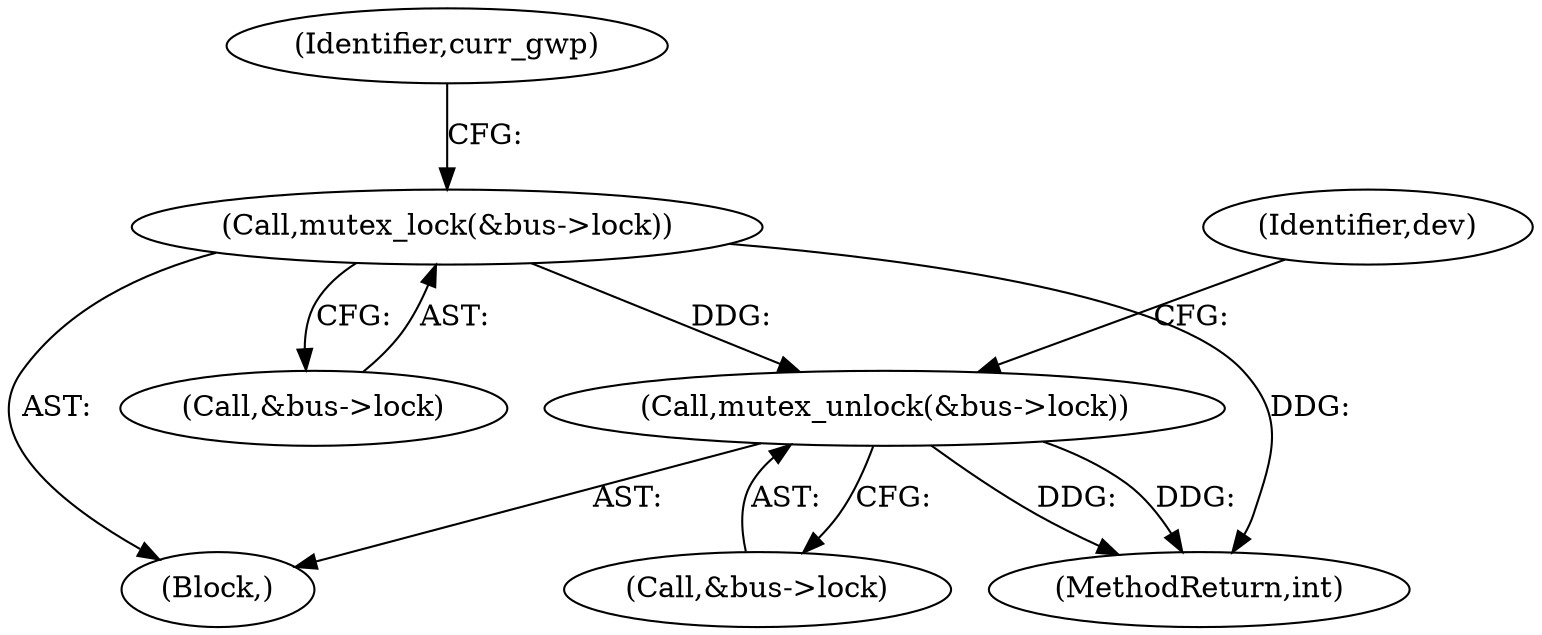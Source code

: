 digraph "0_media-tree_354dd3924a2e43806774953de536257548b5002c@API" {
"1000185" [label="(Call,mutex_lock(&bus->lock))"];
"1000648" [label="(Call,mutex_unlock(&bus->lock))"];
"1000186" [label="(Call,&bus->lock)"];
"1000185" [label="(Call,mutex_lock(&bus->lock))"];
"1000127" [label="(Block,)"];
"1000654" [label="(Identifier,dev)"];
"1000657" [label="(MethodReturn,int)"];
"1000649" [label="(Call,&bus->lock)"];
"1000191" [label="(Identifier,curr_gwp)"];
"1000648" [label="(Call,mutex_unlock(&bus->lock))"];
"1000185" -> "1000127"  [label="AST: "];
"1000185" -> "1000186"  [label="CFG: "];
"1000186" -> "1000185"  [label="AST: "];
"1000191" -> "1000185"  [label="CFG: "];
"1000185" -> "1000657"  [label="DDG: "];
"1000185" -> "1000648"  [label="DDG: "];
"1000648" -> "1000127"  [label="AST: "];
"1000648" -> "1000649"  [label="CFG: "];
"1000649" -> "1000648"  [label="AST: "];
"1000654" -> "1000648"  [label="CFG: "];
"1000648" -> "1000657"  [label="DDG: "];
"1000648" -> "1000657"  [label="DDG: "];
}
